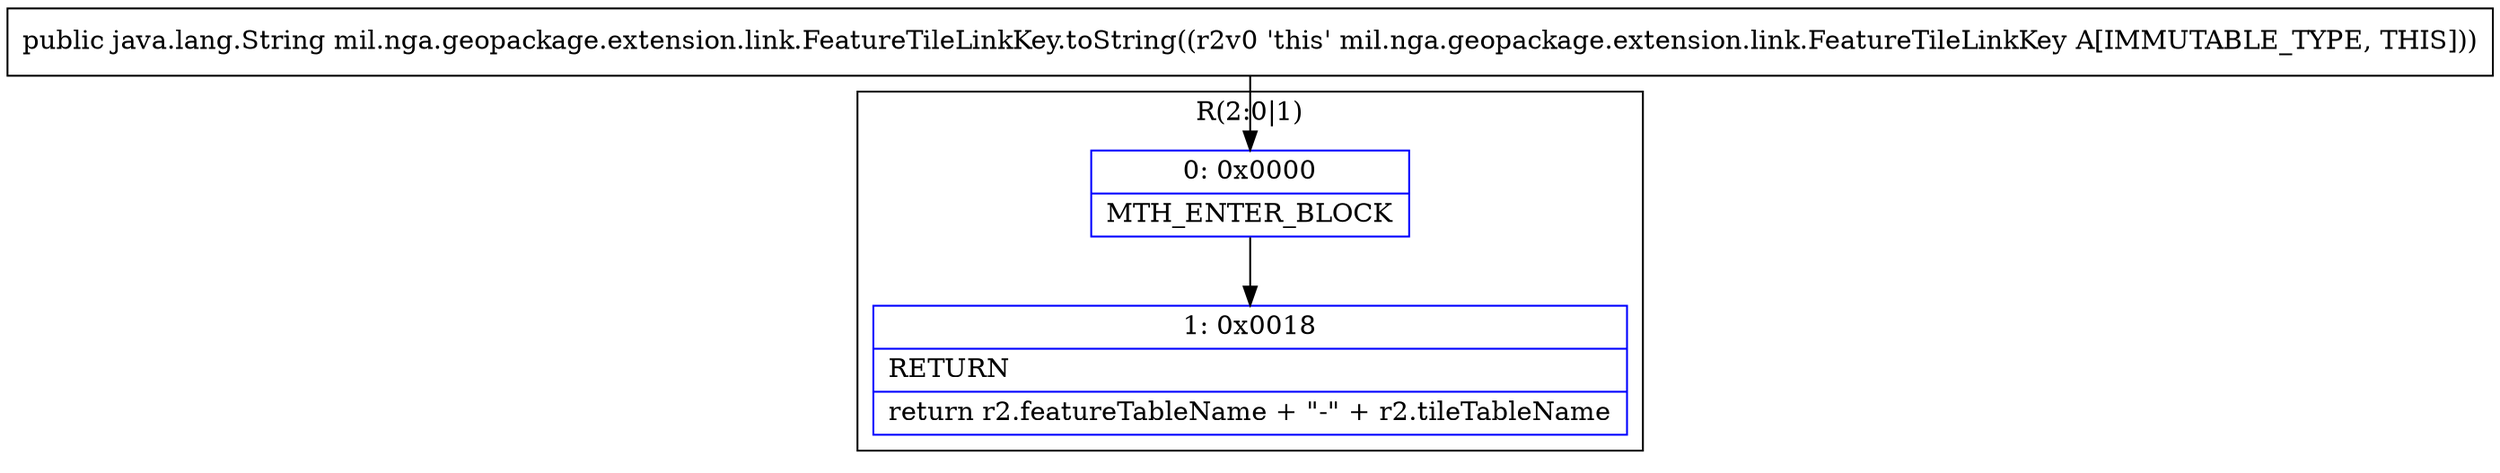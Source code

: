 digraph "CFG formil.nga.geopackage.extension.link.FeatureTileLinkKey.toString()Ljava\/lang\/String;" {
subgraph cluster_Region_1786324682 {
label = "R(2:0|1)";
node [shape=record,color=blue];
Node_0 [shape=record,label="{0\:\ 0x0000|MTH_ENTER_BLOCK\l}"];
Node_1 [shape=record,label="{1\:\ 0x0018|RETURN\l|return r2.featureTableName + \"\-\" + r2.tileTableName\l}"];
}
MethodNode[shape=record,label="{public java.lang.String mil.nga.geopackage.extension.link.FeatureTileLinkKey.toString((r2v0 'this' mil.nga.geopackage.extension.link.FeatureTileLinkKey A[IMMUTABLE_TYPE, THIS])) }"];
MethodNode -> Node_0;
Node_0 -> Node_1;
}

